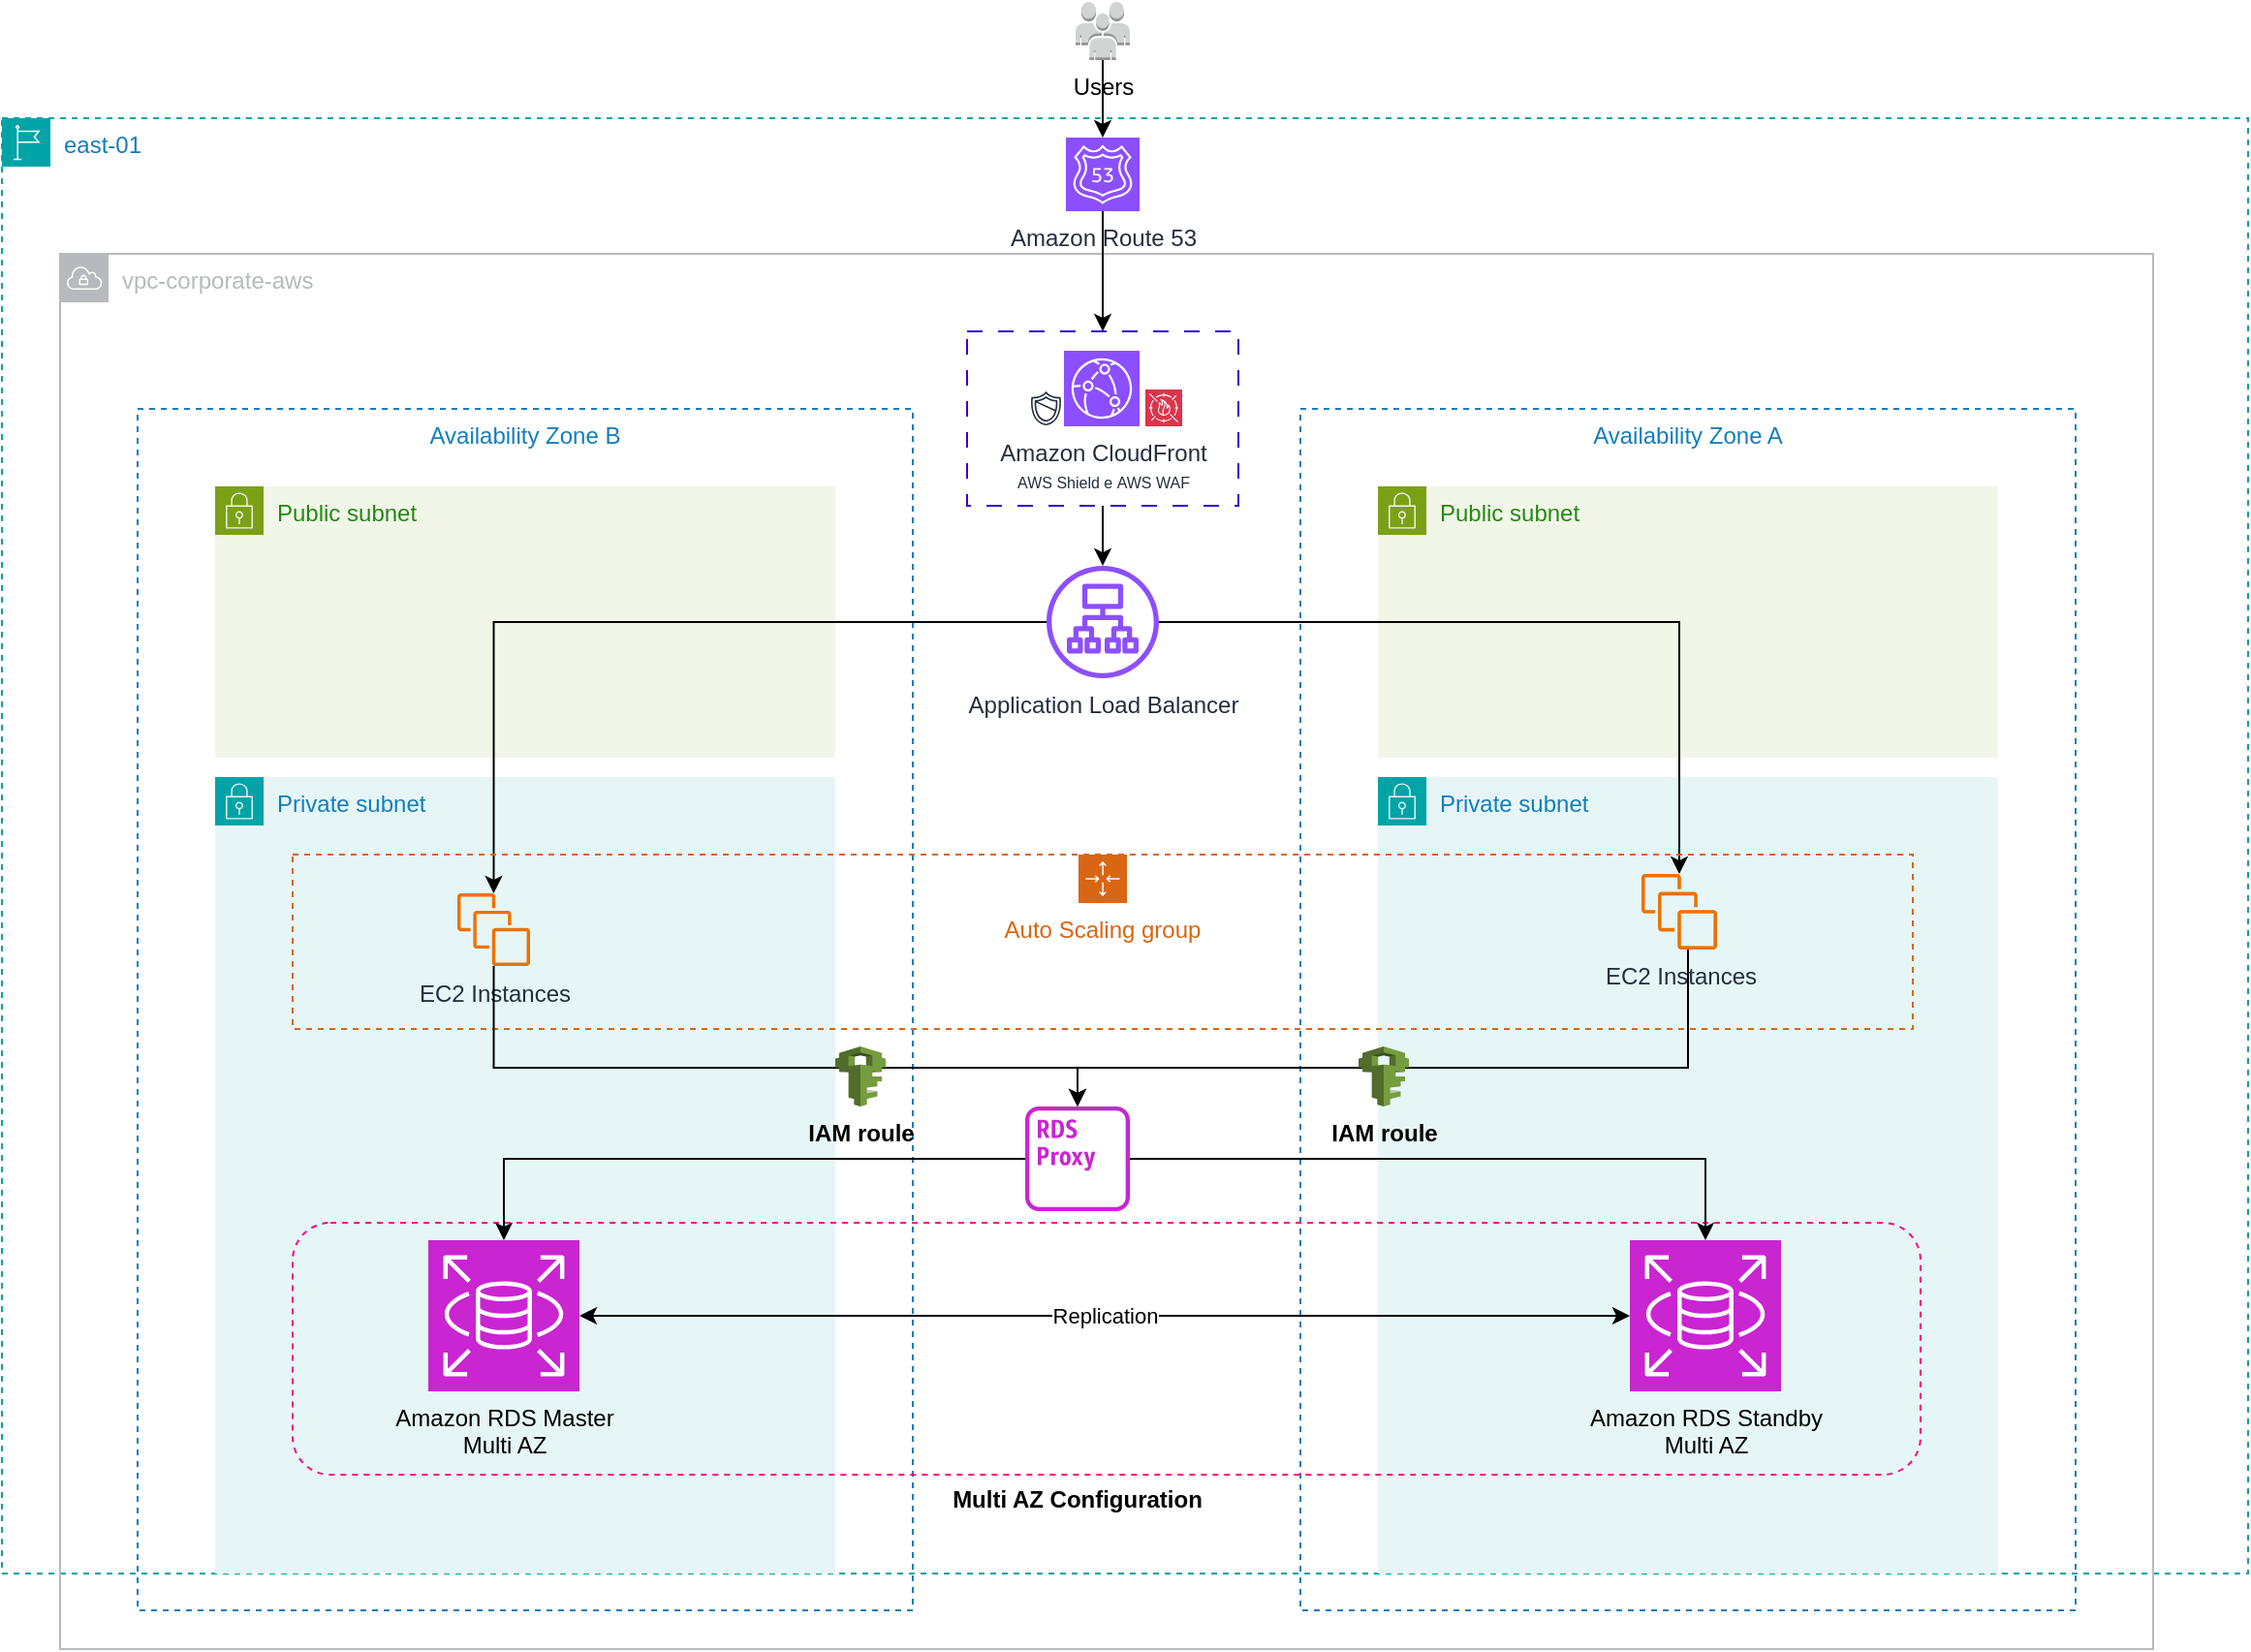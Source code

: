 <mxfile version="27.0.5">
  <diagram name="Page-1" id="vafjeql0jm9yZ-oHH8du">
    <mxGraphModel dx="1426" dy="849" grid="1" gridSize="10" guides="1" tooltips="1" connect="1" arrows="1" fold="1" page="1" pageScale="1" pageWidth="1169" pageHeight="827" math="0" shadow="0">
      <root>
        <mxCell id="0" />
        <mxCell id="1" parent="0" />
        <mxCell id="LG2M_2L7TIFIs1X0_9t3-1" value="east-01" style="points=[[0,0],[0.25,0],[0.5,0],[0.75,0],[1,0],[1,0.25],[1,0.5],[1,0.75],[1,1],[0.75,1],[0.5,1],[0.25,1],[0,1],[0,0.75],[0,0.5],[0,0.25]];outlineConnect=0;gradientColor=none;html=1;whiteSpace=wrap;fontSize=12;fontStyle=0;container=1;pointerEvents=0;collapsible=0;recursiveResize=0;shape=mxgraph.aws4.group;grIcon=mxgraph.aws4.group_region;strokeColor=#00A4A6;fillColor=none;verticalAlign=top;align=left;spacingLeft=30;fontColor=#147EBA;dashed=1;" parent="1" vertex="1">
          <mxGeometry x="10" y="70" width="1159" height="751" as="geometry" />
        </mxCell>
        <mxCell id="LG2M_2L7TIFIs1X0_9t3-9" value="Availability Zone B" style="fillColor=none;strokeColor=#147EBA;dashed=1;verticalAlign=top;fontStyle=0;fontColor=#147EBA;whiteSpace=wrap;html=1;" parent="LG2M_2L7TIFIs1X0_9t3-1" vertex="1">
          <mxGeometry x="70" y="150" width="400" height="620" as="geometry" />
        </mxCell>
        <mxCell id="LG2M_2L7TIFIs1X0_9t3-3" value="vpc-corporate-aws" style="sketch=0;outlineConnect=0;gradientColor=none;html=1;whiteSpace=wrap;fontSize=12;fontStyle=0;shape=mxgraph.aws4.group;grIcon=mxgraph.aws4.group_vpc;strokeColor=#B6BABF;fillColor=none;verticalAlign=top;align=left;spacingLeft=30;fontColor=#B6BABF;dashed=0;" parent="LG2M_2L7TIFIs1X0_9t3-1" vertex="1">
          <mxGeometry x="30" y="70" width="1080" height="720" as="geometry" />
        </mxCell>
        <mxCell id="LG2M_2L7TIFIs1X0_9t3-27" value="Private subnet" style="points=[[0,0],[0.25,0],[0.5,0],[0.75,0],[1,0],[1,0.25],[1,0.5],[1,0.75],[1,1],[0.75,1],[0.5,1],[0.25,1],[0,1],[0,0.75],[0,0.5],[0,0.25]];outlineConnect=0;gradientColor=none;html=1;whiteSpace=wrap;fontSize=12;fontStyle=0;container=1;pointerEvents=0;collapsible=0;recursiveResize=0;shape=mxgraph.aws4.group;grIcon=mxgraph.aws4.group_security_group;grStroke=0;strokeColor=#00A4A6;fillColor=#E6F6F7;verticalAlign=top;align=left;spacingLeft=30;fontColor=#147EBA;dashed=0;" parent="LG2M_2L7TIFIs1X0_9t3-1" vertex="1">
          <mxGeometry x="710" y="340" width="320" height="411" as="geometry" />
        </mxCell>
        <mxCell id="LG2M_2L7TIFIs1X0_9t3-26" value="Private subnet" style="points=[[0,0],[0.25,0],[0.5,0],[0.75,0],[1,0],[1,0.25],[1,0.5],[1,0.75],[1,1],[0.75,1],[0.5,1],[0.25,1],[0,1],[0,0.75],[0,0.5],[0,0.25]];outlineConnect=0;gradientColor=none;html=1;whiteSpace=wrap;fontSize=12;fontStyle=0;container=1;pointerEvents=0;collapsible=0;recursiveResize=0;shape=mxgraph.aws4.group;grIcon=mxgraph.aws4.group_security_group;grStroke=0;strokeColor=#00A4A6;fillColor=#E6F6F7;verticalAlign=top;align=left;spacingLeft=30;fontColor=#147EBA;dashed=0;" parent="LG2M_2L7TIFIs1X0_9t3-1" vertex="1">
          <mxGeometry x="110" y="340" width="320" height="411" as="geometry" />
        </mxCell>
        <mxCell id="LG2M_2L7TIFIs1X0_9t3-8" value="EC2 Instances" style="sketch=0;outlineConnect=0;fontColor=#232F3E;gradientColor=none;fillColor=#ED7100;strokeColor=none;dashed=0;verticalLabelPosition=bottom;verticalAlign=top;align=center;html=1;fontSize=12;fontStyle=0;aspect=fixed;pointerEvents=1;shape=mxgraph.aws4.instances;" parent="LG2M_2L7TIFIs1X0_9t3-26" vertex="1">
          <mxGeometry x="125" y="60" width="37.5" height="37.5" as="geometry" />
        </mxCell>
        <mxCell id="LG2M_2L7TIFIs1X0_9t3-4" value="Availability Zone A" style="fillColor=none;strokeColor=#147EBA;dashed=1;verticalAlign=top;fontStyle=0;fontColor=#147EBA;whiteSpace=wrap;html=1;" parent="LG2M_2L7TIFIs1X0_9t3-1" vertex="1">
          <mxGeometry x="670" y="150" width="400" height="620" as="geometry" />
        </mxCell>
        <mxCell id="LG2M_2L7TIFIs1X0_9t3-22" value="Public subnet" style="points=[[0,0],[0.25,0],[0.5,0],[0.75,0],[1,0],[1,0.25],[1,0.5],[1,0.75],[1,1],[0.75,1],[0.5,1],[0.25,1],[0,1],[0,0.75],[0,0.5],[0,0.25]];outlineConnect=0;gradientColor=none;html=1;whiteSpace=wrap;fontSize=12;fontStyle=0;container=1;pointerEvents=0;collapsible=0;recursiveResize=0;shape=mxgraph.aws4.group;grIcon=mxgraph.aws4.group_security_group;grStroke=0;strokeColor=#7AA116;fillColor=#F2F6E8;verticalAlign=top;align=left;spacingLeft=30;fontColor=#248814;dashed=0;" parent="LG2M_2L7TIFIs1X0_9t3-1" vertex="1">
          <mxGeometry x="110" y="190" width="320" height="140" as="geometry" />
        </mxCell>
        <mxCell id="LG2M_2L7TIFIs1X0_9t3-24" value="Public subnet" style="points=[[0,0],[0.25,0],[0.5,0],[0.75,0],[1,0],[1,0.25],[1,0.5],[1,0.75],[1,1],[0.75,1],[0.5,1],[0.25,1],[0,1],[0,0.75],[0,0.5],[0,0.25]];outlineConnect=0;gradientColor=none;html=1;whiteSpace=wrap;fontSize=12;fontStyle=0;container=1;pointerEvents=0;collapsible=0;recursiveResize=0;shape=mxgraph.aws4.group;grIcon=mxgraph.aws4.group_security_group;grStroke=0;strokeColor=#7AA116;fillColor=#F2F6E8;verticalAlign=top;align=left;spacingLeft=30;fontColor=#248814;dashed=0;" parent="LG2M_2L7TIFIs1X0_9t3-1" vertex="1">
          <mxGeometry x="710" y="190" width="320" height="140" as="geometry" />
        </mxCell>
        <mxCell id="LG2M_2L7TIFIs1X0_9t3-18" style="edgeStyle=orthogonalEdgeStyle;rounded=0;orthogonalLoop=1;jettySize=auto;html=1;" parent="LG2M_2L7TIFIs1X0_9t3-1" source="LG2M_2L7TIFIs1X0_9t3-15" target="LG2M_2L7TIFIs1X0_9t3-11" edge="1">
          <mxGeometry relative="1" as="geometry" />
        </mxCell>
        <mxCell id="LG2M_2L7TIFIs1X0_9t3-16" style="edgeStyle=orthogonalEdgeStyle;rounded=0;orthogonalLoop=1;jettySize=auto;html=1;" parent="LG2M_2L7TIFIs1X0_9t3-1" source="LG2M_2L7TIFIs1X0_9t3-15" target="LG2M_2L7TIFIs1X0_9t3-8" edge="1">
          <mxGeometry relative="1" as="geometry" />
        </mxCell>
        <mxCell id="LG2M_2L7TIFIs1X0_9t3-15" value="Application Load Balancer" style="sketch=0;outlineConnect=0;fontColor=#232F3E;gradientColor=none;fillColor=#8C4FFF;strokeColor=none;dashed=0;verticalLabelPosition=bottom;verticalAlign=top;align=center;html=1;fontSize=12;fontStyle=0;aspect=fixed;pointerEvents=1;shape=mxgraph.aws4.application_load_balancer;" parent="LG2M_2L7TIFIs1X0_9t3-1" vertex="1">
          <mxGeometry x="539" y="231" width="58" height="58" as="geometry" />
        </mxCell>
        <mxCell id="LG2M_2L7TIFIs1X0_9t3-6" value="Auto Scaling group" style="points=[[0,0],[0.25,0],[0.5,0],[0.75,0],[1,0],[1,0.25],[1,0.5],[1,0.75],[1,1],[0.75,1],[0.5,1],[0.25,1],[0,1],[0,0.75],[0,0.5],[0,0.25]];outlineConnect=0;gradientColor=none;html=1;whiteSpace=wrap;fontSize=12;fontStyle=0;container=0;pointerEvents=0;collapsible=0;recursiveResize=0;shape=mxgraph.aws4.groupCenter;grIcon=mxgraph.aws4.group_auto_scaling_group;grStroke=1;strokeColor=#D86613;fillColor=none;verticalAlign=top;align=center;fontColor=#D86613;dashed=1;spacingTop=25;" parent="LG2M_2L7TIFIs1X0_9t3-1" vertex="1">
          <mxGeometry x="150" y="380" width="836" height="90" as="geometry" />
        </mxCell>
        <mxCell id="LG2M_2L7TIFIs1X0_9t3-48" style="edgeStyle=orthogonalEdgeStyle;rounded=0;orthogonalLoop=1;jettySize=auto;html=1;" parent="LG2M_2L7TIFIs1X0_9t3-1" source="LG2M_2L7TIFIs1X0_9t3-11" target="LG2M_2L7TIFIs1X0_9t3-45" edge="1">
          <mxGeometry relative="1" as="geometry">
            <Array as="points">
              <mxPoint x="870" y="490" />
              <mxPoint x="555" y="490" />
            </Array>
          </mxGeometry>
        </mxCell>
        <mxCell id="LG2M_2L7TIFIs1X0_9t3-11" value="EC2 Instances" style="sketch=0;outlineConnect=0;fontColor=#232F3E;gradientColor=none;fillColor=#ED7100;strokeColor=none;dashed=0;verticalLabelPosition=bottom;verticalAlign=top;align=center;html=1;fontSize=12;fontStyle=0;aspect=fixed;pointerEvents=1;shape=mxgraph.aws4.instances;" parent="LG2M_2L7TIFIs1X0_9t3-1" vertex="1">
          <mxGeometry x="846" y="390" width="39" height="39" as="geometry" />
        </mxCell>
        <mxCell id="LG2M_2L7TIFIs1X0_9t3-40" value="" style="rounded=1;whiteSpace=wrap;html=1;dashed=1;fillColor=none;strokeColor=#FF0080;" parent="LG2M_2L7TIFIs1X0_9t3-1" vertex="1">
          <mxGeometry x="150" y="570" width="840" height="130" as="geometry" />
        </mxCell>
        <mxCell id="LG2M_2L7TIFIs1X0_9t3-39" value="Replication" style="edgeStyle=orthogonalEdgeStyle;rounded=0;orthogonalLoop=1;jettySize=auto;html=1;startArrow=classic;startFill=1;" parent="LG2M_2L7TIFIs1X0_9t3-1" source="LG2M_2L7TIFIs1X0_9t3-37" target="LG2M_2L7TIFIs1X0_9t3-38" edge="1">
          <mxGeometry relative="1" as="geometry" />
        </mxCell>
        <mxCell id="LG2M_2L7TIFIs1X0_9t3-37" value="&lt;span style=&quot;color: rgb(0, 0, 0);&quot;&gt;Amazon RDS Master&lt;/span&gt;&lt;div style=&quot;color: rgb(0, 0, 0);&quot;&gt;Multi AZ&lt;/div&gt;" style="sketch=0;points=[[0,0,0],[0.25,0,0],[0.5,0,0],[0.75,0,0],[1,0,0],[0,1,0],[0.25,1,0],[0.5,1,0],[0.75,1,0],[1,1,0],[0,0.25,0],[0,0.5,0],[0,0.75,0],[1,0.25,0],[1,0.5,0],[1,0.75,0]];outlineConnect=0;fontColor=#232F3E;fillColor=#C925D1;strokeColor=#ffffff;dashed=0;verticalLabelPosition=bottom;verticalAlign=top;align=center;html=1;fontSize=12;fontStyle=0;aspect=fixed;shape=mxgraph.aws4.resourceIcon;resIcon=mxgraph.aws4.rds;" parent="LG2M_2L7TIFIs1X0_9t3-1" vertex="1">
          <mxGeometry x="220" y="579" width="78" height="78" as="geometry" />
        </mxCell>
        <mxCell id="LG2M_2L7TIFIs1X0_9t3-38" value="&lt;span style=&quot;color: rgb(0, 0, 0);&quot;&gt;Amazon RDS Standby&lt;/span&gt;&lt;div style=&quot;color: rgb(0, 0, 0);&quot;&gt;Multi AZ&lt;/div&gt;" style="sketch=0;points=[[0,0,0],[0.25,0,0],[0.5,0,0],[0.75,0,0],[1,0,0],[0,1,0],[0.25,1,0],[0.5,1,0],[0.75,1,0],[1,1,0],[0,0.25,0],[0,0.5,0],[0,0.75,0],[1,0.25,0],[1,0.5,0],[1,0.75,0]];outlineConnect=0;fontColor=#232F3E;fillColor=#C925D1;strokeColor=#ffffff;dashed=0;verticalLabelPosition=bottom;verticalAlign=top;align=center;html=1;fontSize=12;fontStyle=0;aspect=fixed;shape=mxgraph.aws4.resourceIcon;resIcon=mxgraph.aws4.rds;" parent="LG2M_2L7TIFIs1X0_9t3-1" vertex="1">
          <mxGeometry x="840" y="579" width="78" height="78" as="geometry" />
        </mxCell>
        <mxCell id="LG2M_2L7TIFIs1X0_9t3-41" value="Multi AZ Configuration" style="text;html=1;align=center;verticalAlign=middle;whiteSpace=wrap;rounded=0;fontStyle=1" parent="LG2M_2L7TIFIs1X0_9t3-1" vertex="1">
          <mxGeometry x="480" y="700" width="150" height="26" as="geometry" />
        </mxCell>
        <mxCell id="LG2M_2L7TIFIs1X0_9t3-50" style="edgeStyle=orthogonalEdgeStyle;rounded=0;orthogonalLoop=1;jettySize=auto;html=1;" parent="LG2M_2L7TIFIs1X0_9t3-1" source="LG2M_2L7TIFIs1X0_9t3-45" target="LG2M_2L7TIFIs1X0_9t3-37" edge="1">
          <mxGeometry relative="1" as="geometry" />
        </mxCell>
        <mxCell id="LG2M_2L7TIFIs1X0_9t3-45" value="" style="sketch=0;outlineConnect=0;fontColor=#232F3E;gradientColor=none;fillColor=#C925D1;strokeColor=none;dashed=0;verticalLabelPosition=bottom;verticalAlign=top;align=center;html=1;fontSize=12;fontStyle=0;aspect=fixed;pointerEvents=1;shape=mxgraph.aws4.rds_proxy_alt;" parent="LG2M_2L7TIFIs1X0_9t3-1" vertex="1">
          <mxGeometry x="528" y="510" width="54" height="54" as="geometry" />
        </mxCell>
        <mxCell id="LG2M_2L7TIFIs1X0_9t3-51" style="edgeStyle=orthogonalEdgeStyle;rounded=0;orthogonalLoop=1;jettySize=auto;html=1;entryX=0.5;entryY=0;entryDx=0;entryDy=0;entryPerimeter=0;" parent="LG2M_2L7TIFIs1X0_9t3-1" source="LG2M_2L7TIFIs1X0_9t3-45" target="LG2M_2L7TIFIs1X0_9t3-38" edge="1">
          <mxGeometry relative="1" as="geometry" />
        </mxCell>
        <mxCell id="tVnkBzBd7K4qQiAB4yP6-1" value="Amazon Route 53" style="sketch=0;points=[[0,0,0],[0.25,0,0],[0.5,0,0],[0.75,0,0],[1,0,0],[0,1,0],[0.25,1,0],[0.5,1,0],[0.75,1,0],[1,1,0],[0,0.25,0],[0,0.5,0],[0,0.75,0],[1,0.25,0],[1,0.5,0],[1,0.75,0]];outlineConnect=0;fontColor=#232F3E;fillColor=#8C4FFF;strokeColor=#ffffff;dashed=0;verticalLabelPosition=bottom;verticalAlign=top;align=center;html=1;fontSize=12;fontStyle=0;aspect=fixed;shape=mxgraph.aws4.resourceIcon;resIcon=mxgraph.aws4.route_53;" vertex="1" parent="LG2M_2L7TIFIs1X0_9t3-1">
          <mxGeometry x="549" y="10" width="38" height="38" as="geometry" />
        </mxCell>
        <mxCell id="tVnkBzBd7K4qQiAB4yP6-3" style="edgeStyle=orthogonalEdgeStyle;rounded=0;orthogonalLoop=1;jettySize=auto;html=1;entryX=0.5;entryY=0;entryDx=0;entryDy=0;" edge="1" parent="LG2M_2L7TIFIs1X0_9t3-1" source="tVnkBzBd7K4qQiAB4yP6-1" target="tVnkBzBd7K4qQiAB4yP6-10">
          <mxGeometry relative="1" as="geometry" />
        </mxCell>
        <mxCell id="tVnkBzBd7K4qQiAB4yP6-12" value="" style="group" vertex="1" connectable="0" parent="LG2M_2L7TIFIs1X0_9t3-1">
          <mxGeometry x="498" y="110" width="140" height="90" as="geometry" />
        </mxCell>
        <mxCell id="tVnkBzBd7K4qQiAB4yP6-10" value="" style="rounded=0;whiteSpace=wrap;html=1;fillColor=none;fontColor=#ffffff;strokeColor=#3700CC;dashed=1;dashPattern=8 8;" vertex="1" parent="tVnkBzBd7K4qQiAB4yP6-12">
          <mxGeometry width="140" height="90" as="geometry" />
        </mxCell>
        <mxCell id="tVnkBzBd7K4qQiAB4yP6-11" value="" style="group" vertex="1" connectable="0" parent="tVnkBzBd7K4qQiAB4yP6-12">
          <mxGeometry x="31.5" y="10" width="79.5" height="39" as="geometry" />
        </mxCell>
        <mxCell id="tVnkBzBd7K4qQiAB4yP6-2" value="Amazon CloudFront&lt;div&gt;&lt;font style=&quot;font-size: 8px;&quot;&gt;AWS Shield e&amp;nbsp;&lt;/font&gt;&lt;span style=&quot;background-color: transparent; color: light-dark(rgb(35, 47, 62), rgb(189, 199, 212));&quot;&gt;&lt;font style=&quot;font-size: 8px;&quot;&gt;AWS WAF&lt;/font&gt;&lt;/span&gt;&lt;/div&gt;" style="sketch=0;points=[[0,0,0],[0.25,0,0],[0.5,0,0],[0.75,0,0],[1,0,0],[0,1,0],[0.25,1,0],[0.5,1,0],[0.75,1,0],[1,1,0],[0,0.25,0],[0,0.5,0],[0,0.75,0],[1,0.25,0],[1,0.5,0],[1,0.75,0]];outlineConnect=0;fontColor=#232F3E;fillColor=#8C4FFF;strokeColor=#ffffff;dashed=0;verticalLabelPosition=bottom;verticalAlign=top;align=center;html=1;fontSize=12;fontStyle=0;aspect=fixed;shape=mxgraph.aws4.resourceIcon;resIcon=mxgraph.aws4.cloudfront;gradientColor=none;" vertex="1" parent="tVnkBzBd7K4qQiAB4yP6-11">
          <mxGeometry x="18.5" width="39" height="39" as="geometry" />
        </mxCell>
        <mxCell id="tVnkBzBd7K4qQiAB4yP6-5" value="" style="sketch=0;points=[[0,0,0],[0.25,0,0],[0.5,0,0],[0.75,0,0],[1,0,0],[0,1,0],[0.25,1,0],[0.5,1,0],[0.75,1,0],[1,1,0],[0,0.25,0],[0,0.5,0],[0,0.75,0],[1,0.25,0],[1,0.5,0],[1,0.75,0]];outlineConnect=0;fontColor=#232F3E;fillColor=#DD344C;strokeColor=#ffffff;dashed=0;verticalLabelPosition=bottom;verticalAlign=top;align=center;html=1;fontSize=12;fontStyle=0;aspect=fixed;shape=mxgraph.aws4.resourceIcon;resIcon=mxgraph.aws4.waf;" vertex="1" parent="tVnkBzBd7K4qQiAB4yP6-11">
          <mxGeometry x="60.5" y="20" width="19" height="19" as="geometry" />
        </mxCell>
        <mxCell id="tVnkBzBd7K4qQiAB4yP6-6" value="" style="sketch=0;outlineConnect=0;fontColor=#232F3E;gradientColor=none;fillColor=#232F3D;strokeColor=none;dashed=0;verticalLabelPosition=bottom;verticalAlign=top;align=center;html=1;fontSize=12;fontStyle=0;aspect=fixed;pointerEvents=1;shape=mxgraph.aws4.shield2;" vertex="1" parent="tVnkBzBd7K4qQiAB4yP6-11">
          <mxGeometry y="20.5" width="18.5" height="18.5" as="geometry" />
        </mxCell>
        <mxCell id="tVnkBzBd7K4qQiAB4yP6-13" style="edgeStyle=orthogonalEdgeStyle;rounded=0;orthogonalLoop=1;jettySize=auto;html=1;" edge="1" parent="LG2M_2L7TIFIs1X0_9t3-1" source="tVnkBzBd7K4qQiAB4yP6-10" target="LG2M_2L7TIFIs1X0_9t3-15">
          <mxGeometry relative="1" as="geometry" />
        </mxCell>
        <mxCell id="tVnkBzBd7K4qQiAB4yP6-14" value="" style="edgeStyle=orthogonalEdgeStyle;rounded=0;orthogonalLoop=1;jettySize=auto;html=1;" edge="1" parent="LG2M_2L7TIFIs1X0_9t3-1" source="LG2M_2L7TIFIs1X0_9t3-8" target="LG2M_2L7TIFIs1X0_9t3-45">
          <mxGeometry relative="1" as="geometry">
            <Array as="points">
              <mxPoint x="254" y="490" />
              <mxPoint x="555" y="490" />
            </Array>
            <mxPoint x="269" y="508" as="sourcePoint" />
            <mxPoint x="565" y="580" as="targetPoint" />
          </mxGeometry>
        </mxCell>
        <mxCell id="LG2M_2L7TIFIs1X0_9t3-52" value="IAM roule" style="outlineConnect=0;dashed=0;verticalLabelPosition=bottom;verticalAlign=top;align=center;html=1;shape=mxgraph.aws3.iam;fillColor=#759C3E;gradientColor=none;fontStyle=1" parent="LG2M_2L7TIFIs1X0_9t3-1" vertex="1">
          <mxGeometry x="430" y="479" width="26" height="31" as="geometry" />
        </mxCell>
        <mxCell id="tVnkBzBd7K4qQiAB4yP6-15" value="IAM roule" style="outlineConnect=0;dashed=0;verticalLabelPosition=bottom;verticalAlign=top;align=center;html=1;shape=mxgraph.aws3.iam;fillColor=#759C3E;gradientColor=none;fontStyle=1" vertex="1" parent="LG2M_2L7TIFIs1X0_9t3-1">
          <mxGeometry x="700" y="479" width="26" height="31" as="geometry" />
        </mxCell>
        <mxCell id="LG2M_2L7TIFIs1X0_9t3-35" value="Users" style="outlineConnect=0;dashed=0;verticalLabelPosition=bottom;verticalAlign=top;align=center;html=1;shape=mxgraph.aws3.users;fillColor=#D2D3D3;gradientColor=none;" parent="1" vertex="1">
          <mxGeometry x="564" y="10" width="28" height="30" as="geometry" />
        </mxCell>
        <mxCell id="LG2M_2L7TIFIs1X0_9t3-36" style="edgeStyle=orthogonalEdgeStyle;rounded=0;orthogonalLoop=1;jettySize=auto;html=1;" parent="1" source="LG2M_2L7TIFIs1X0_9t3-35" target="tVnkBzBd7K4qQiAB4yP6-1" edge="1">
          <mxGeometry relative="1" as="geometry" />
        </mxCell>
      </root>
    </mxGraphModel>
  </diagram>
</mxfile>
